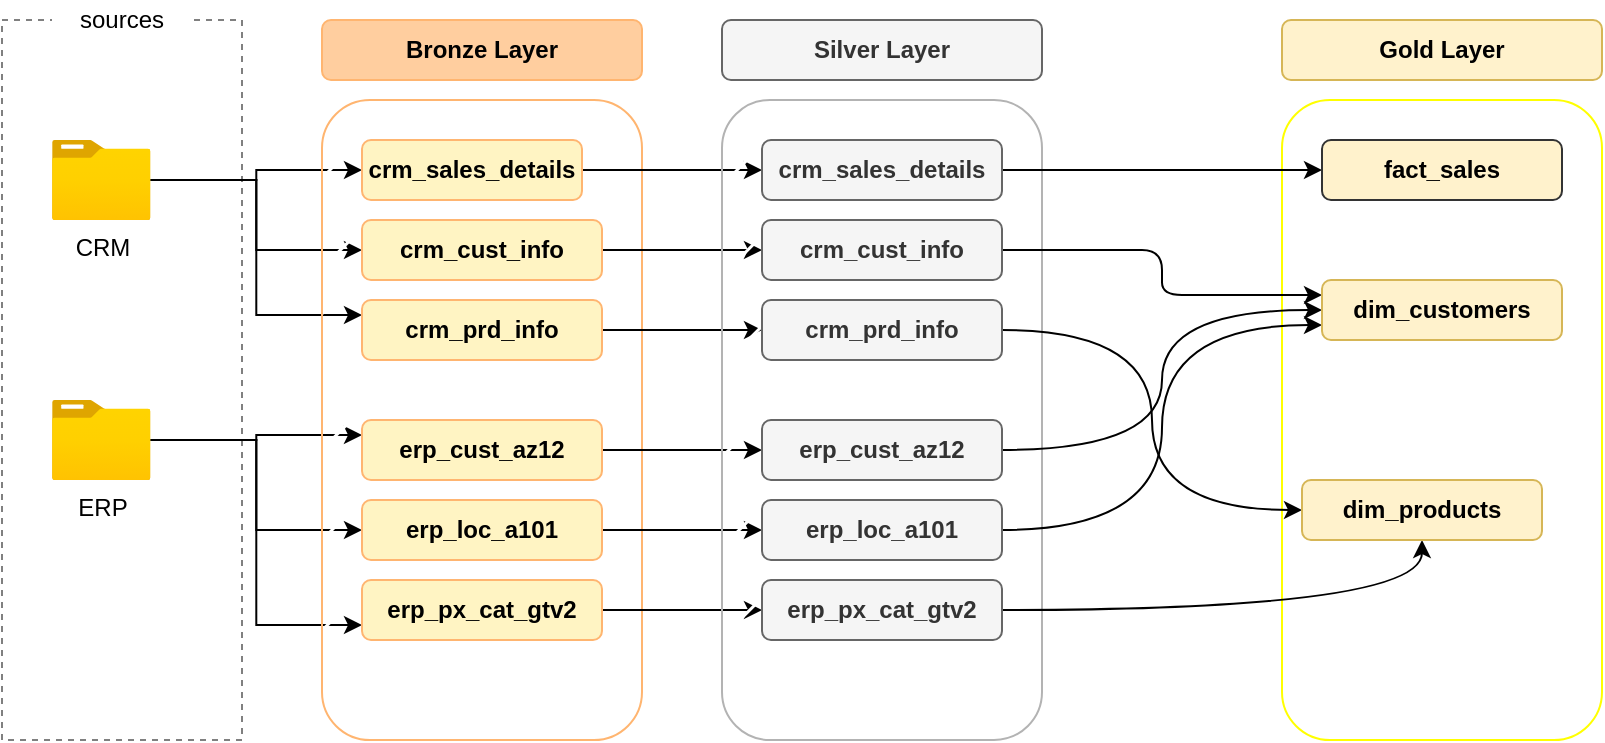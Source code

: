 <mxfile version="28.0.6" pages="2">
  <diagram name="Page-1" id="vU5iGgvN92AZGwpGRksw">
    <mxGraphModel dx="1042" dy="626" grid="1" gridSize="10" guides="1" tooltips="1" connect="1" arrows="1" fold="1" page="1" pageScale="1" pageWidth="850" pageHeight="1100" math="0" shadow="0">
      <root>
        <mxCell id="0" />
        <mxCell id="1" parent="0" />
        <mxCell id="aM1qL8xauE8ZXSII7AE8-1" value="" style="rounded=0;whiteSpace=wrap;html=1;strokeColor=#808080;dashed=1;fillStyle=hatch;" parent="1" vertex="1">
          <mxGeometry x="40" y="160" width="120" height="360" as="geometry" />
        </mxCell>
        <mxCell id="aM1qL8xauE8ZXSII7AE8-2" value="sources" style="rounded=1;whiteSpace=wrap;html=1;strokeColor=none;" parent="1" vertex="1">
          <mxGeometry x="65" y="150" width="70" height="20" as="geometry" />
        </mxCell>
        <mxCell id="aM1qL8xauE8ZXSII7AE8-15" style="edgeStyle=orthogonalEdgeStyle;rounded=0;orthogonalLoop=1;jettySize=auto;html=1;" parent="1" source="aM1qL8xauE8ZXSII7AE8-3" target="aM1qL8xauE8ZXSII7AE8-8" edge="1">
          <mxGeometry relative="1" as="geometry" />
        </mxCell>
        <mxCell id="aM1qL8xauE8ZXSII7AE8-16" style="edgeStyle=orthogonalEdgeStyle;rounded=0;orthogonalLoop=1;jettySize=auto;html=1;" parent="1" source="aM1qL8xauE8ZXSII7AE8-3" target="aM1qL8xauE8ZXSII7AE8-9" edge="1">
          <mxGeometry relative="1" as="geometry" />
        </mxCell>
        <mxCell id="aM1qL8xauE8ZXSII7AE8-18" style="edgeStyle=orthogonalEdgeStyle;rounded=0;orthogonalLoop=1;jettySize=auto;html=1;entryX=0;entryY=0.25;entryDx=0;entryDy=0;" parent="1" source="aM1qL8xauE8ZXSII7AE8-3" target="aM1qL8xauE8ZXSII7AE8-10" edge="1">
          <mxGeometry relative="1" as="geometry" />
        </mxCell>
        <mxCell id="aM1qL8xauE8ZXSII7AE8-3" value="CRM" style="image;aspect=fixed;html=1;points=[];align=center;fontSize=12;image=img/lib/azure2/general/Folder_Blank.svg;" parent="1" vertex="1">
          <mxGeometry x="65" y="220" width="49.29" height="40" as="geometry" />
        </mxCell>
        <mxCell id="aM1qL8xauE8ZXSII7AE8-19" style="edgeStyle=orthogonalEdgeStyle;rounded=0;orthogonalLoop=1;jettySize=auto;html=1;entryX=0;entryY=0.25;entryDx=0;entryDy=0;" parent="1" source="aM1qL8xauE8ZXSII7AE8-4" target="aM1qL8xauE8ZXSII7AE8-11" edge="1">
          <mxGeometry relative="1" as="geometry" />
        </mxCell>
        <mxCell id="aM1qL8xauE8ZXSII7AE8-20" style="edgeStyle=orthogonalEdgeStyle;rounded=0;orthogonalLoop=1;jettySize=auto;html=1;entryX=0;entryY=0.5;entryDx=0;entryDy=0;" parent="1" source="aM1qL8xauE8ZXSII7AE8-4" target="aM1qL8xauE8ZXSII7AE8-12" edge="1">
          <mxGeometry relative="1" as="geometry" />
        </mxCell>
        <mxCell id="aM1qL8xauE8ZXSII7AE8-21" style="edgeStyle=orthogonalEdgeStyle;rounded=0;orthogonalLoop=1;jettySize=auto;html=1;entryX=0;entryY=0.75;entryDx=0;entryDy=0;" parent="1" source="aM1qL8xauE8ZXSII7AE8-4" target="aM1qL8xauE8ZXSII7AE8-13" edge="1">
          <mxGeometry relative="1" as="geometry" />
        </mxCell>
        <mxCell id="aM1qL8xauE8ZXSII7AE8-4" value="ERP" style="image;aspect=fixed;html=1;points=[];align=center;fontSize=12;image=img/lib/azure2/general/Folder_Blank.svg;" parent="1" vertex="1">
          <mxGeometry x="65" y="350" width="49.29" height="40" as="geometry" />
        </mxCell>
        <mxCell id="aM1qL8xauE8ZXSII7AE8-6" value="" style="rounded=1;whiteSpace=wrap;html=1;fillStyle=hatch;strokeColor=#FFB570;" parent="1" vertex="1">
          <mxGeometry x="200" y="200" width="160" height="320" as="geometry" />
        </mxCell>
        <mxCell id="aM1qL8xauE8ZXSII7AE8-7" value="&lt;b&gt;Bronze Layer&lt;/b&gt;" style="rounded=1;whiteSpace=wrap;html=1;fillColor=#FFCE9F;strokeColor=#FFB570;" parent="1" vertex="1">
          <mxGeometry x="200" y="160" width="160" height="30" as="geometry" />
        </mxCell>
        <mxCell id="VNqkiadDTjAyHpFf4C8h-14" style="edgeStyle=orthogonalEdgeStyle;rounded=0;orthogonalLoop=1;jettySize=auto;html=1;entryX=0;entryY=0.5;entryDx=0;entryDy=0;" edge="1" parent="1" source="aM1qL8xauE8ZXSII7AE8-8" target="VNqkiadDTjAyHpFf4C8h-5">
          <mxGeometry relative="1" as="geometry" />
        </mxCell>
        <mxCell id="aM1qL8xauE8ZXSII7AE8-8" value="&lt;b&gt;crm_sales_details&lt;/b&gt;" style="rounded=1;whiteSpace=wrap;html=1;fillColor=#FFF4C3;strokeColor=#FFB570;" parent="1" vertex="1">
          <mxGeometry x="220" y="220" width="110" height="30" as="geometry" />
        </mxCell>
        <mxCell id="VNqkiadDTjAyHpFf4C8h-15" style="edgeStyle=orthogonalEdgeStyle;rounded=0;orthogonalLoop=1;jettySize=auto;html=1;" edge="1" parent="1" source="aM1qL8xauE8ZXSII7AE8-9" target="VNqkiadDTjAyHpFf4C8h-6">
          <mxGeometry relative="1" as="geometry" />
        </mxCell>
        <mxCell id="aM1qL8xauE8ZXSII7AE8-9" value="&lt;b&gt;crm_cust_info&lt;/b&gt;" style="rounded=1;whiteSpace=wrap;html=1;fillColor=#FFF4C3;strokeColor=#FFB570;" parent="1" vertex="1">
          <mxGeometry x="220" y="260" width="120" height="30" as="geometry" />
        </mxCell>
        <mxCell id="VNqkiadDTjAyHpFf4C8h-16" style="edgeStyle=orthogonalEdgeStyle;rounded=0;orthogonalLoop=1;jettySize=auto;html=1;entryX=0;entryY=0.5;entryDx=0;entryDy=0;" edge="1" parent="1" source="aM1qL8xauE8ZXSII7AE8-10" target="VNqkiadDTjAyHpFf4C8h-7">
          <mxGeometry relative="1" as="geometry" />
        </mxCell>
        <mxCell id="aM1qL8xauE8ZXSII7AE8-10" value="&lt;b&gt;crm_prd_info&lt;/b&gt;" style="rounded=1;whiteSpace=wrap;html=1;fillColor=#FFF4C3;strokeColor=#FFB570;" parent="1" vertex="1">
          <mxGeometry x="220" y="300" width="120" height="30" as="geometry" />
        </mxCell>
        <mxCell id="VNqkiadDTjAyHpFf4C8h-17" style="edgeStyle=orthogonalEdgeStyle;rounded=0;orthogonalLoop=1;jettySize=auto;html=1;entryX=0;entryY=0.5;entryDx=0;entryDy=0;" edge="1" parent="1" source="aM1qL8xauE8ZXSII7AE8-11" target="VNqkiadDTjAyHpFf4C8h-8">
          <mxGeometry relative="1" as="geometry" />
        </mxCell>
        <mxCell id="aM1qL8xauE8ZXSII7AE8-11" value="&lt;b&gt;erp_cust_az12&lt;/b&gt;" style="rounded=1;whiteSpace=wrap;html=1;fillColor=#FFF4C3;strokeColor=#FFB570;" parent="1" vertex="1">
          <mxGeometry x="220" y="360" width="120" height="30" as="geometry" />
        </mxCell>
        <mxCell id="VNqkiadDTjAyHpFf4C8h-18" style="edgeStyle=orthogonalEdgeStyle;rounded=0;orthogonalLoop=1;jettySize=auto;html=1;entryX=0;entryY=0.5;entryDx=0;entryDy=0;" edge="1" parent="1" source="aM1qL8xauE8ZXSII7AE8-12" target="VNqkiadDTjAyHpFf4C8h-9">
          <mxGeometry relative="1" as="geometry" />
        </mxCell>
        <mxCell id="aM1qL8xauE8ZXSII7AE8-12" value="&lt;b&gt;erp_loc_a101&lt;/b&gt;" style="rounded=1;whiteSpace=wrap;html=1;fillColor=#FFF4C3;strokeColor=#FFB570;" parent="1" vertex="1">
          <mxGeometry x="220" y="400" width="120" height="30" as="geometry" />
        </mxCell>
        <mxCell id="VNqkiadDTjAyHpFf4C8h-19" style="edgeStyle=orthogonalEdgeStyle;rounded=0;orthogonalLoop=1;jettySize=auto;html=1;" edge="1" parent="1" source="aM1qL8xauE8ZXSII7AE8-13" target="VNqkiadDTjAyHpFf4C8h-10">
          <mxGeometry relative="1" as="geometry" />
        </mxCell>
        <mxCell id="aM1qL8xauE8ZXSII7AE8-13" value="&lt;b&gt;erp_px_cat_gtv2&lt;/b&gt;" style="rounded=1;whiteSpace=wrap;html=1;fillColor=#FFF4C3;strokeColor=#FFB570;" parent="1" vertex="1">
          <mxGeometry x="220" y="440" width="120" height="30" as="geometry" />
        </mxCell>
        <mxCell id="VNqkiadDTjAyHpFf4C8h-1" value="" style="rounded=1;whiteSpace=wrap;html=1;fillStyle=hatch;strokeColor=#B3B3B3;" vertex="1" parent="1">
          <mxGeometry x="400" y="200" width="160" height="320" as="geometry" />
        </mxCell>
        <mxCell id="VNqkiadDTjAyHpFf4C8h-2" value="&lt;b&gt;Silver Layer&lt;/b&gt;" style="rounded=1;whiteSpace=wrap;html=1;fillColor=#f5f5f5;strokeColor=#666666;fontColor=#333333;" vertex="1" parent="1">
          <mxGeometry x="400" y="160" width="160" height="30" as="geometry" />
        </mxCell>
        <mxCell id="VNqkiadDTjAyHpFf4C8h-3" value="" style="rounded=1;whiteSpace=wrap;html=1;fillStyle=hatch;strokeColor=#FFFF00;" vertex="1" parent="1">
          <mxGeometry x="680" y="200" width="160" height="320" as="geometry" />
        </mxCell>
        <mxCell id="VNqkiadDTjAyHpFf4C8h-4" value="&lt;b&gt;Gold Layer&lt;/b&gt;" style="rounded=1;whiteSpace=wrap;html=1;fillColor=#fff2cc;strokeColor=#d6b656;" vertex="1" parent="1">
          <mxGeometry x="680" y="160" width="160" height="30" as="geometry" />
        </mxCell>
        <mxCell id="VNqkiadDTjAyHpFf4C8h-20" style="edgeStyle=orthogonalEdgeStyle;rounded=0;orthogonalLoop=1;jettySize=auto;html=1;entryX=0;entryY=0.5;entryDx=0;entryDy=0;" edge="1" parent="1" source="VNqkiadDTjAyHpFf4C8h-5" target="VNqkiadDTjAyHpFf4C8h-11">
          <mxGeometry relative="1" as="geometry" />
        </mxCell>
        <mxCell id="VNqkiadDTjAyHpFf4C8h-5" value="&lt;b&gt;crm_sales_details&lt;/b&gt;" style="rounded=1;whiteSpace=wrap;html=1;fillColor=#f5f5f5;strokeColor=#666666;fontColor=#333333;" vertex="1" parent="1">
          <mxGeometry x="420" y="220" width="120" height="30" as="geometry" />
        </mxCell>
        <mxCell id="VNqkiadDTjAyHpFf4C8h-21" style="edgeStyle=orthogonalEdgeStyle;rounded=1;orthogonalLoop=1;jettySize=auto;html=1;entryX=0;entryY=0.25;entryDx=0;entryDy=0;curved=0;" edge="1" parent="1" source="VNqkiadDTjAyHpFf4C8h-6" target="VNqkiadDTjAyHpFf4C8h-12">
          <mxGeometry relative="1" as="geometry" />
        </mxCell>
        <mxCell id="VNqkiadDTjAyHpFf4C8h-6" value="&lt;b&gt;crm_cust_info&lt;/b&gt;" style="rounded=1;whiteSpace=wrap;html=1;fillColor=#f5f5f5;strokeColor=#666666;fontColor=#333333;" vertex="1" parent="1">
          <mxGeometry x="420" y="260" width="120" height="30" as="geometry" />
        </mxCell>
        <mxCell id="VNqkiadDTjAyHpFf4C8h-22" style="edgeStyle=orthogonalEdgeStyle;rounded=0;orthogonalLoop=1;jettySize=auto;html=1;entryX=0;entryY=0.5;entryDx=0;entryDy=0;curved=1;" edge="1" parent="1" source="VNqkiadDTjAyHpFf4C8h-7" target="VNqkiadDTjAyHpFf4C8h-13">
          <mxGeometry relative="1" as="geometry" />
        </mxCell>
        <mxCell id="VNqkiadDTjAyHpFf4C8h-7" value="&lt;b&gt;crm_prd_info&lt;/b&gt;" style="rounded=1;whiteSpace=wrap;html=1;fillColor=#f5f5f5;strokeColor=#666666;fontColor=#333333;" vertex="1" parent="1">
          <mxGeometry x="420" y="300" width="120" height="30" as="geometry" />
        </mxCell>
        <mxCell id="VNqkiadDTjAyHpFf4C8h-23" style="edgeStyle=orthogonalEdgeStyle;rounded=0;orthogonalLoop=1;jettySize=auto;html=1;entryX=0;entryY=0.5;entryDx=0;entryDy=0;curved=1;" edge="1" parent="1" source="VNqkiadDTjAyHpFf4C8h-8" target="VNqkiadDTjAyHpFf4C8h-12">
          <mxGeometry relative="1" as="geometry" />
        </mxCell>
        <mxCell id="VNqkiadDTjAyHpFf4C8h-8" value="&lt;b&gt;erp_cust_az12&lt;/b&gt;" style="rounded=1;whiteSpace=wrap;html=1;fillColor=#f5f5f5;strokeColor=#666666;fontColor=#333333;" vertex="1" parent="1">
          <mxGeometry x="420" y="360" width="120" height="30" as="geometry" />
        </mxCell>
        <mxCell id="VNqkiadDTjAyHpFf4C8h-25" style="edgeStyle=orthogonalEdgeStyle;rounded=0;orthogonalLoop=1;jettySize=auto;html=1;entryX=0;entryY=0.75;entryDx=0;entryDy=0;curved=1;" edge="1" parent="1" source="VNqkiadDTjAyHpFf4C8h-9" target="VNqkiadDTjAyHpFf4C8h-12">
          <mxGeometry relative="1" as="geometry" />
        </mxCell>
        <mxCell id="VNqkiadDTjAyHpFf4C8h-9" value="&lt;b&gt;erp_loc_a101&lt;/b&gt;" style="rounded=1;whiteSpace=wrap;html=1;fillColor=#f5f5f5;strokeColor=#666666;fontColor=#333333;" vertex="1" parent="1">
          <mxGeometry x="420" y="400" width="120" height="30" as="geometry" />
        </mxCell>
        <mxCell id="VNqkiadDTjAyHpFf4C8h-24" style="edgeStyle=orthogonalEdgeStyle;rounded=0;orthogonalLoop=1;jettySize=auto;html=1;curved=1;" edge="1" parent="1" source="VNqkiadDTjAyHpFf4C8h-10" target="VNqkiadDTjAyHpFf4C8h-13">
          <mxGeometry relative="1" as="geometry" />
        </mxCell>
        <mxCell id="VNqkiadDTjAyHpFf4C8h-10" value="&lt;b&gt;erp_px_cat_gtv2&lt;/b&gt;" style="rounded=1;whiteSpace=wrap;html=1;fillColor=#f5f5f5;strokeColor=#666666;fontColor=#333333;" vertex="1" parent="1">
          <mxGeometry x="420" y="440" width="120" height="30" as="geometry" />
        </mxCell>
        <mxCell id="VNqkiadDTjAyHpFf4C8h-11" value="&lt;b&gt;fact_sales&lt;/b&gt;" style="rounded=1;whiteSpace=wrap;html=1;fillColor=#fff2cc;strokeColor=#333333;" vertex="1" parent="1">
          <mxGeometry x="700" y="220" width="120" height="30" as="geometry" />
        </mxCell>
        <mxCell id="VNqkiadDTjAyHpFf4C8h-12" value="&lt;b&gt;dim_customers&lt;/b&gt;" style="rounded=1;whiteSpace=wrap;html=1;fillColor=#fff2cc;strokeColor=#d6b656;" vertex="1" parent="1">
          <mxGeometry x="700" y="290" width="120" height="30" as="geometry" />
        </mxCell>
        <mxCell id="VNqkiadDTjAyHpFf4C8h-13" value="&lt;b&gt;dim_products&lt;/b&gt;" style="rounded=1;whiteSpace=wrap;html=1;fillColor=#fff2cc;strokeColor=#d6b656;" vertex="1" parent="1">
          <mxGeometry x="690" y="390" width="120" height="30" as="geometry" />
        </mxCell>
      </root>
    </mxGraphModel>
  </diagram>
  <diagram id="WkwFNRcnqqTPZ3qF9TB5" name="Page-2">
    <mxGraphModel dx="1042" dy="1726" grid="1" gridSize="10" guides="1" tooltips="1" connect="1" arrows="1" fold="1" page="1" pageScale="1" pageWidth="850" pageHeight="1100" math="0" shadow="0">
      <root>
        <mxCell id="0" />
        <mxCell id="1" parent="0" />
        <mxCell id="lpsm7OCkFcesUjUf1rjf-1" value="crm_cust_info" style="swimlane;fontStyle=0;childLayout=stackLayout;horizontal=1;startSize=30;horizontalStack=0;resizeParent=1;resizeParentMax=0;resizeLast=0;collapsible=1;marginBottom=0;whiteSpace=wrap;html=1;fillColor=#dae8fc;strokeColor=#6c8ebf;" parent="1" vertex="1">
          <mxGeometry x="290" y="128" width="162" height="60" as="geometry" />
        </mxCell>
        <mxCell id="lpsm7OCkFcesUjUf1rjf-2" value="cst_id&lt;div&gt;cst_key&lt;/div&gt;" style="text;strokeColor=none;fillColor=none;align=left;verticalAlign=middle;spacingLeft=4;spacingRight=4;overflow=hidden;points=[[0,0.5],[1,0.5]];portConstraint=eastwest;rotatable=0;whiteSpace=wrap;html=1;" parent="lpsm7OCkFcesUjUf1rjf-1" vertex="1">
          <mxGeometry y="30" width="162" height="30" as="geometry" />
        </mxCell>
        <mxCell id="lpsm7OCkFcesUjUf1rjf-6" value="crm_prd_info" style="swimlane;fontStyle=0;childLayout=stackLayout;horizontal=1;startSize=30;horizontalStack=0;resizeParent=1;resizeParentMax=0;resizeLast=0;collapsible=1;marginBottom=0;whiteSpace=wrap;html=1;fillColor=#dae8fc;strokeColor=#6c8ebf;" parent="1" vertex="1">
          <mxGeometry x="230" y="360" width="210" height="60" as="geometry" />
        </mxCell>
        <mxCell id="lpsm7OCkFcesUjUf1rjf-7" value="prd_key" style="text;strokeColor=none;fillColor=none;align=left;verticalAlign=middle;spacingLeft=4;spacingRight=4;overflow=hidden;points=[[0,0.5],[1,0.5]];portConstraint=eastwest;rotatable=0;whiteSpace=wrap;html=1;" parent="lpsm7OCkFcesUjUf1rjf-6" vertex="1">
          <mxGeometry y="30" width="210" height="30" as="geometry" />
        </mxCell>
        <mxCell id="lpsm7OCkFcesUjUf1rjf-10" value="customer Information" style="text;html=1;align=center;verticalAlign=middle;resizable=0;points=[];autosize=1;strokeColor=none;fillColor=none;" parent="1" vertex="1">
          <mxGeometry x="301" y="100" width="140" height="30" as="geometry" />
        </mxCell>
        <mxCell id="lpsm7OCkFcesUjUf1rjf-11" value="Current &amp;amp; History product information" style="text;html=1;align=center;verticalAlign=middle;resizable=0;points=[];autosize=1;strokeColor=none;fillColor=none;" parent="1" vertex="1">
          <mxGeometry x="232" y="330" width="220" height="30" as="geometry" />
        </mxCell>
        <mxCell id="lpsm7OCkFcesUjUf1rjf-18" value="" style="edgeStyle=orthogonalEdgeStyle;rounded=0;orthogonalLoop=1;jettySize=auto;html=1;entryX=0.047;entryY=0.12;entryDx=0;entryDy=0;entryPerimeter=0;" parent="1" source="lpsm7OCkFcesUjUf1rjf-12" target="lpsm7OCkFcesUjUf1rjf-2" edge="1">
          <mxGeometry relative="1" as="geometry">
            <mxPoint x="350" y="245" as="targetPoint" />
          </mxGeometry>
        </mxCell>
        <mxCell id="lpsm7OCkFcesUjUf1rjf-12" value="crm_sales_details" style="swimlane;fontStyle=0;childLayout=stackLayout;horizontal=1;startSize=30;horizontalStack=0;resizeParent=1;resizeParentMax=0;resizeLast=0;collapsible=1;marginBottom=0;whiteSpace=wrap;html=1;fillColor=#dae8fc;strokeColor=#6c8ebf;" parent="1" vertex="1">
          <mxGeometry x="50" y="210" width="162" height="70" as="geometry" />
        </mxCell>
        <mxCell id="lpsm7OCkFcesUjUf1rjf-13" value="prd_key&lt;br&gt;csdt_id" style="text;strokeColor=none;fillColor=none;align=left;verticalAlign=middle;spacingLeft=4;spacingRight=4;overflow=hidden;points=[[0,0.5],[1,0.5]];portConstraint=eastwest;rotatable=0;whiteSpace=wrap;html=1;" parent="lpsm7OCkFcesUjUf1rjf-12" vertex="1">
          <mxGeometry y="30" width="162" height="40" as="geometry" />
        </mxCell>
        <mxCell id="lpsm7OCkFcesUjUf1rjf-15" value="Current &amp;amp; History Product Informatiom" style="text;html=1;align=center;verticalAlign=middle;resizable=0;points=[];autosize=1;strokeColor=none;fillColor=none;" parent="1" vertex="1">
          <mxGeometry x="25" y="188" width="230" height="30" as="geometry" />
        </mxCell>
        <mxCell id="lpsm7OCkFcesUjUf1rjf-22" style="edgeStyle=orthogonalEdgeStyle;rounded=0;orthogonalLoop=1;jettySize=auto;html=1;" parent="1" source="lpsm7OCkFcesUjUf1rjf-13" target="lpsm7OCkFcesUjUf1rjf-7" edge="1">
          <mxGeometry relative="1" as="geometry" />
        </mxCell>
        <mxCell id="lpsm7OCkFcesUjUf1rjf-23" value="erp_cust_az12" style="swimlane;fontStyle=0;childLayout=stackLayout;horizontal=1;startSize=30;horizontalStack=0;resizeParent=1;resizeParentMax=0;resizeLast=0;collapsible=1;marginBottom=0;whiteSpace=wrap;html=1;fillColor=#fff2cc;strokeColor=#FFD966;" parent="1" vertex="1">
          <mxGeometry x="660" y="120" width="162" height="60" as="geometry" />
        </mxCell>
        <mxCell id="lpsm7OCkFcesUjUf1rjf-24" value="cid" style="text;strokeColor=none;fillColor=none;align=left;verticalAlign=middle;spacingLeft=4;spacingRight=4;overflow=hidden;points=[[0,0.5],[1,0.5]];portConstraint=eastwest;rotatable=0;whiteSpace=wrap;html=1;" parent="lpsm7OCkFcesUjUf1rjf-23" vertex="1">
          <mxGeometry y="30" width="162" height="30" as="geometry" />
        </mxCell>
        <mxCell id="lpsm7OCkFcesUjUf1rjf-25" value="extra customer information" style="text;html=1;align=center;verticalAlign=middle;whiteSpace=wrap;rounded=0;" parent="1" vertex="1">
          <mxGeometry x="646" y="100" width="190" height="20" as="geometry" />
        </mxCell>
        <mxCell id="lpsm7OCkFcesUjUf1rjf-26" style="edgeStyle=orthogonalEdgeStyle;rounded=0;orthogonalLoop=1;jettySize=auto;html=1;entryX=1;entryY=0.5;entryDx=0;entryDy=0;" parent="1" source="lpsm7OCkFcesUjUf1rjf-24" target="lpsm7OCkFcesUjUf1rjf-2" edge="1">
          <mxGeometry relative="1" as="geometry">
            <mxPoint x="460" y="190" as="targetPoint" />
          </mxGeometry>
        </mxCell>
        <mxCell id="lpsm7OCkFcesUjUf1rjf-27" value="erp_loc_a101" style="swimlane;fontStyle=0;childLayout=stackLayout;horizontal=1;startSize=30;horizontalStack=0;resizeParent=1;resizeParentMax=0;resizeLast=0;collapsible=1;marginBottom=0;whiteSpace=wrap;html=1;fillColor=#fff2cc;strokeColor=#FFD966;" parent="1" vertex="1">
          <mxGeometry x="660" y="230" width="162" height="60" as="geometry" />
        </mxCell>
        <mxCell id="lpsm7OCkFcesUjUf1rjf-28" value="cid" style="text;strokeColor=none;fillColor=none;align=left;verticalAlign=middle;spacingLeft=4;spacingRight=4;overflow=hidden;points=[[0,0.5],[1,0.5]];portConstraint=eastwest;rotatable=0;whiteSpace=wrap;html=1;" parent="lpsm7OCkFcesUjUf1rjf-27" vertex="1">
          <mxGeometry y="30" width="162" height="30" as="geometry" />
        </mxCell>
        <mxCell id="lpsm7OCkFcesUjUf1rjf-29" value="Location of customers" style="text;html=1;align=center;verticalAlign=middle;whiteSpace=wrap;rounded=0;" parent="1" vertex="1">
          <mxGeometry x="646" y="210" width="190" height="20" as="geometry" />
        </mxCell>
        <mxCell id="lpsm7OCkFcesUjUf1rjf-30" style="edgeStyle=orthogonalEdgeStyle;rounded=0;orthogonalLoop=1;jettySize=auto;html=1;" parent="1" source="lpsm7OCkFcesUjUf1rjf-28" target="lpsm7OCkFcesUjUf1rjf-2" edge="1">
          <mxGeometry relative="1" as="geometry" />
        </mxCell>
        <mxCell id="lpsm7OCkFcesUjUf1rjf-31" value="erp_px_cat_g1v2" style="swimlane;fontStyle=0;childLayout=stackLayout;horizontal=1;startSize=30;horizontalStack=0;resizeParent=1;resizeParentMax=0;resizeLast=0;collapsible=1;marginBottom=0;whiteSpace=wrap;html=1;fillColor=#fff2cc;strokeColor=#FFD966;" parent="1" vertex="1">
          <mxGeometry x="660" y="360" width="162" height="60" as="geometry" />
        </mxCell>
        <mxCell id="lpsm7OCkFcesUjUf1rjf-32" value="id" style="text;strokeColor=none;fillColor=none;align=left;verticalAlign=middle;spacingLeft=4;spacingRight=4;overflow=hidden;points=[[0,0.5],[1,0.5]];portConstraint=eastwest;rotatable=0;whiteSpace=wrap;html=1;" parent="lpsm7OCkFcesUjUf1rjf-31" vertex="1">
          <mxGeometry y="30" width="162" height="30" as="geometry" />
        </mxCell>
        <mxCell id="lpsm7OCkFcesUjUf1rjf-33" value="Product Categories" style="text;html=1;align=center;verticalAlign=middle;whiteSpace=wrap;rounded=0;" parent="1" vertex="1">
          <mxGeometry x="646" y="340" width="190" height="20" as="geometry" />
        </mxCell>
        <mxCell id="lpsm7OCkFcesUjUf1rjf-35" style="edgeStyle=orthogonalEdgeStyle;rounded=0;orthogonalLoop=1;jettySize=auto;html=1;" parent="1" source="lpsm7OCkFcesUjUf1rjf-32" target="lpsm7OCkFcesUjUf1rjf-7" edge="1">
          <mxGeometry relative="1" as="geometry" />
        </mxCell>
        <mxCell id="lpsm7OCkFcesUjUf1rjf-36" value="" style="rounded=1;whiteSpace=wrap;html=1;dashed=1;fillStyle=hatch;strokeColor=#6c8ebf;fillColor=none;" parent="1" vertex="1">
          <mxGeometry x="10" y="40" width="490" height="420" as="geometry" />
        </mxCell>
        <mxCell id="lpsm7OCkFcesUjUf1rjf-37" value="" style="rounded=1;whiteSpace=wrap;html=1;dashed=1;fillStyle=hatch;strokeColor=#999999;fillColor=none;" parent="1" vertex="1">
          <mxGeometry x="540" y="50" width="490" height="430" as="geometry" />
        </mxCell>
        <mxCell id="lpsm7OCkFcesUjUf1rjf-38" value="&lt;b&gt;&lt;font style=&quot;font-size: 14px;&quot;&gt;CRM&lt;/font&gt;&lt;/b&gt;" style="rounded=1;whiteSpace=wrap;html=1;fillColor=#99CCFF;" parent="1" vertex="1">
          <mxGeometry x="190" y="30" width="170" height="40" as="geometry" />
        </mxCell>
        <mxCell id="lpsm7OCkFcesUjUf1rjf-39" value="&lt;b&gt;&lt;font style=&quot;font-size: 14px;&quot;&gt;ERP&lt;/font&gt;&lt;/b&gt;" style="rounded=1;whiteSpace=wrap;html=1;fillColor=#ffe6cc;strokeColor=#d79b00;" parent="1" vertex="1">
          <mxGeometry x="700" y="30" width="170" height="40" as="geometry" />
        </mxCell>
        <mxCell id="3Oikx-y7J43oOoEd7sF_-1" value="&lt;b&gt;&lt;font style=&quot;font-size: 22px;&quot;&gt;Integration Model&lt;/font&gt;&lt;/b&gt;" style="text;html=1;align=center;verticalAlign=middle;resizable=0;points=[];autosize=1;strokeColor=none;fillColor=none;" vertex="1" parent="1">
          <mxGeometry x="10" y="-55" width="210" height="40" as="geometry" />
        </mxCell>
        <mxCell id="3Oikx-y7J43oOoEd7sF_-2" value="&lt;b&gt;PRODUCT&lt;/b&gt;" style="rounded=1;whiteSpace=wrap;html=1;fillColor=#f8cecc;strokeColor=#b85450;" vertex="1" parent="1">
          <mxGeometry x="290" y="188" width="160" height="22" as="geometry" />
        </mxCell>
        <mxCell id="3Oikx-y7J43oOoEd7sF_-3" value="&lt;b&gt;PRODUCT&lt;/b&gt;" style="rounded=1;whiteSpace=wrap;html=1;fillColor=#f8cecc;strokeColor=#b85450;" vertex="1" parent="1">
          <mxGeometry x="662" y="180" width="160" height="20" as="geometry" />
        </mxCell>
        <mxCell id="3Oikx-y7J43oOoEd7sF_-4" value="&lt;b&gt;CUSTOMER&lt;/b&gt;" style="rounded=1;whiteSpace=wrap;html=1;fillColor=#d5e8d4;strokeColor=#82b366;" vertex="1" parent="1">
          <mxGeometry x="230" y="420" width="210" height="22" as="geometry" />
        </mxCell>
        <mxCell id="3Oikx-y7J43oOoEd7sF_-5" value="&lt;b&gt;CUSTOMER&lt;/b&gt;" style="rounded=1;whiteSpace=wrap;html=1;fillColor=#d5e8d4;strokeColor=#82b366;" vertex="1" parent="1">
          <mxGeometry x="660" y="290" width="160" height="22" as="geometry" />
        </mxCell>
        <mxCell id="3Oikx-y7J43oOoEd7sF_-6" value="&lt;b&gt;CUSTOMER&lt;/b&gt;" style="rounded=1;whiteSpace=wrap;html=1;fillColor=#d5e8d4;strokeColor=#82b366;" vertex="1" parent="1">
          <mxGeometry x="660" y="420" width="160" height="22" as="geometry" />
        </mxCell>
        <mxCell id="3Oikx-y7J43oOoEd7sF_-7" value="&lt;b&gt;SALES&lt;/b&gt;" style="rounded=1;whiteSpace=wrap;html=1;fillColor=#e1d5e7;strokeColor=#9673a6;" vertex="1" parent="1">
          <mxGeometry x="50" y="280" width="160" height="22" as="geometry" />
        </mxCell>
      </root>
    </mxGraphModel>
  </diagram>
</mxfile>
